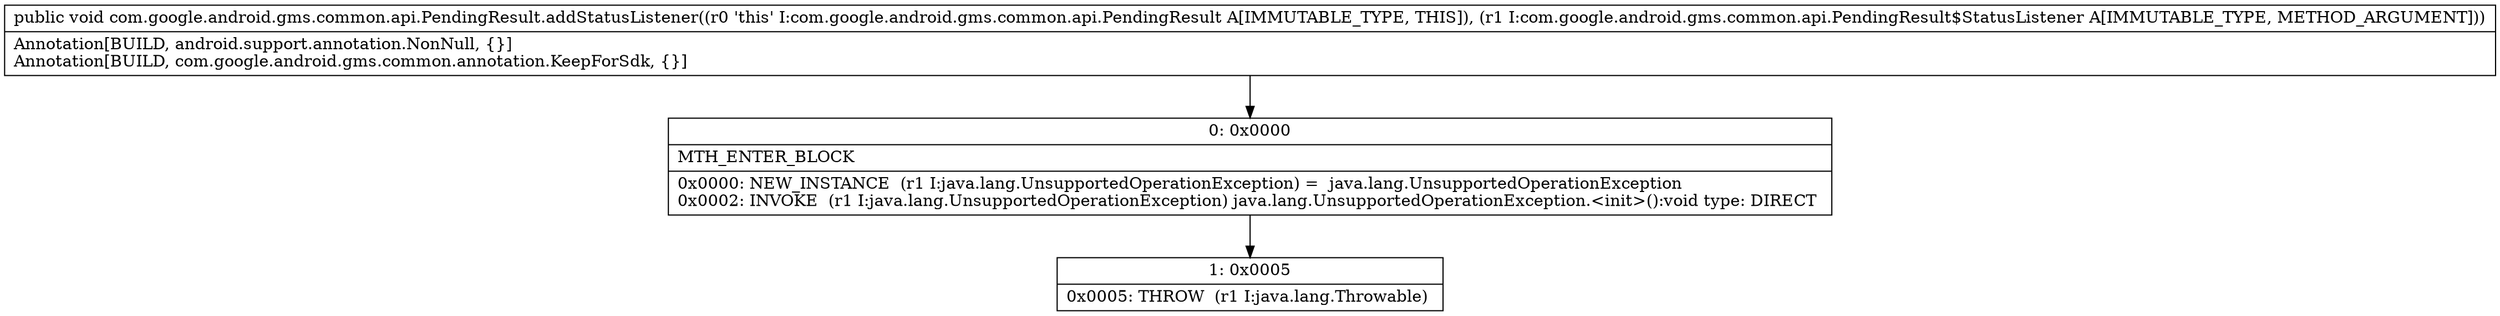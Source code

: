 digraph "CFG forcom.google.android.gms.common.api.PendingResult.addStatusListener(Lcom\/google\/android\/gms\/common\/api\/PendingResult$StatusListener;)V" {
Node_0 [shape=record,label="{0\:\ 0x0000|MTH_ENTER_BLOCK\l|0x0000: NEW_INSTANCE  (r1 I:java.lang.UnsupportedOperationException) =  java.lang.UnsupportedOperationException \l0x0002: INVOKE  (r1 I:java.lang.UnsupportedOperationException) java.lang.UnsupportedOperationException.\<init\>():void type: DIRECT \l}"];
Node_1 [shape=record,label="{1\:\ 0x0005|0x0005: THROW  (r1 I:java.lang.Throwable) \l}"];
MethodNode[shape=record,label="{public void com.google.android.gms.common.api.PendingResult.addStatusListener((r0 'this' I:com.google.android.gms.common.api.PendingResult A[IMMUTABLE_TYPE, THIS]), (r1 I:com.google.android.gms.common.api.PendingResult$StatusListener A[IMMUTABLE_TYPE, METHOD_ARGUMENT]))  | Annotation[BUILD, android.support.annotation.NonNull, \{\}]\lAnnotation[BUILD, com.google.android.gms.common.annotation.KeepForSdk, \{\}]\l}"];
MethodNode -> Node_0;
Node_0 -> Node_1;
}

